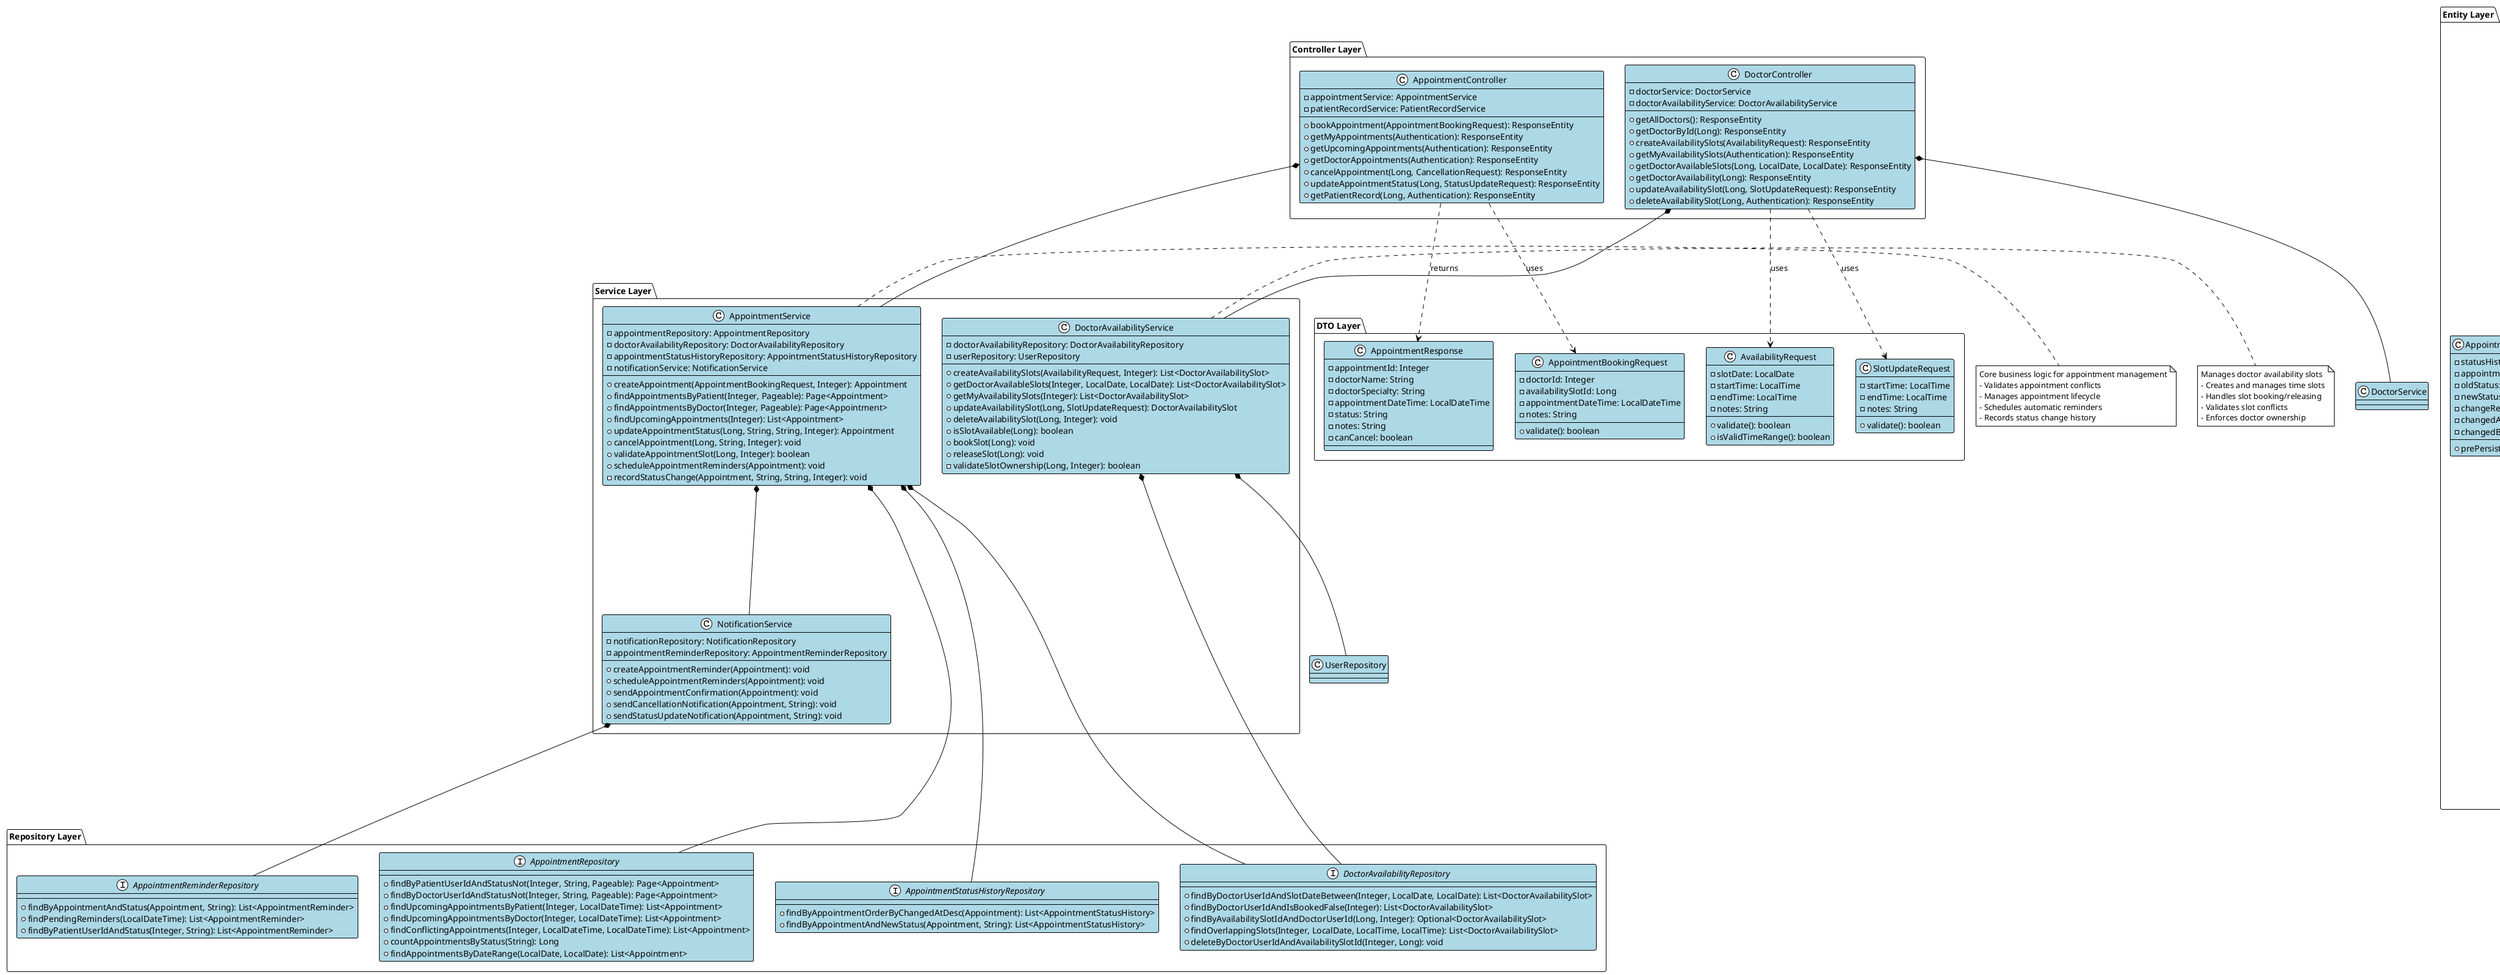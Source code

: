 @startuml
!theme plain
skinparam backgroundColor white
skinparam classBackgroundColor lightblue
skinparam interfaceBackgroundColor lightgreen

package "Controller Layer" {
    class AppointmentController {
        -appointmentService: AppointmentService
        -patientRecordService: PatientRecordService
        +bookAppointment(AppointmentBookingRequest): ResponseEntity
        +getMyAppointments(Authentication): ResponseEntity
        +getUpcomingAppointments(Authentication): ResponseEntity
        +getDoctorAppointments(Authentication): ResponseEntity
        +cancelAppointment(Long, CancellationRequest): ResponseEntity
        +updateAppointmentStatus(Long, StatusUpdateRequest): ResponseEntity
        +getPatientRecord(Long, Authentication): ResponseEntity
    }
    
    class DoctorController {
        -doctorService: DoctorService
        -doctorAvailabilityService: DoctorAvailabilityService
        +getAllDoctors(): ResponseEntity
        +getDoctorById(Long): ResponseEntity
        +createAvailabilitySlots(AvailabilityRequest): ResponseEntity
        +getMyAvailabilitySlots(Authentication): ResponseEntity
        +getDoctorAvailableSlots(Long, LocalDate, LocalDate): ResponseEntity
        +getDoctorAvailability(Long): ResponseEntity
        +updateAvailabilitySlot(Long, SlotUpdateRequest): ResponseEntity
        +deleteAvailabilitySlot(Long, Authentication): ResponseEntity
    }
}

package "Service Layer" {
    class AppointmentService {
        -appointmentRepository: AppointmentRepository
        -doctorAvailabilityRepository: DoctorAvailabilityRepository
        -appointmentStatusHistoryRepository: AppointmentStatusHistoryRepository
        -notificationService: NotificationService
        +createAppointment(AppointmentBookingRequest, Integer): Appointment
        +findAppointmentsByPatient(Integer, Pageable): Page<Appointment>
        +findAppointmentsByDoctor(Integer, Pageable): Page<Appointment>
        +findUpcomingAppointments(Integer): List<Appointment>
        +updateAppointmentStatus(Long, String, String, Integer): Appointment
        +cancelAppointment(Long, String, Integer): void
        +validateAppointmentSlot(Long, Integer): boolean
        +scheduleAppointmentReminders(Appointment): void
        -recordStatusChange(Appointment, String, String, Integer): void
    }
    
    class DoctorAvailabilityService {
        -doctorAvailabilityRepository: DoctorAvailabilityRepository
        -userRepository: UserRepository
        +createAvailabilitySlots(AvailabilityRequest, Integer): List<DoctorAvailabilitySlot>
        +getDoctorAvailableSlots(Integer, LocalDate, LocalDate): List<DoctorAvailabilitySlot>
        +getMyAvailabilitySlots(Integer): List<DoctorAvailabilitySlot>
        +updateAvailabilitySlot(Long, SlotUpdateRequest): DoctorAvailabilitySlot
        +deleteAvailabilitySlot(Long, Integer): void
        +isSlotAvailable(Long): boolean
        +bookSlot(Long): void
        +releaseSlot(Long): void
        -validateSlotOwnership(Long, Integer): boolean
    }
    
    class NotificationService {
        -notificationRepository: NotificationRepository
        -appointmentReminderRepository: AppointmentReminderRepository
        +createAppointmentReminder(Appointment): void
        +scheduleAppointmentReminders(Appointment): void
        +sendAppointmentConfirmation(Appointment): void
        +sendCancellationNotification(Appointment, String): void
        +sendStatusUpdateNotification(Appointment, String): void
    }
}

package "Entity Layer" {
    class Appointment {
        -appointmentId: Integer
        -patient: User
        -doctor: User
        -availabilitySlot: DoctorAvailabilitySlot
        -appointmentDateTime: LocalDateTime
        -durationMinutes: Integer
        -status: String
        -patientCancellationReason: String
        -doctorCancellationReason: String
        -appointmentNotes: String
        -createdAt: LocalDateTime
        -updatedAt: LocalDateTime
        +prePersist(): void
        +preUpdate(): void
        +isUpcoming(): boolean
        +canBeCancelled(): boolean
    }
    
    class DoctorAvailabilitySlot {
        -availabilitySlotId: Integer
        -doctor: User
        -slotDate: LocalDate
        -startTime: LocalTime
        -endTime: LocalTime
        -isBooked: Boolean
        -notes: String
        -createdAt: LocalDateTime
        -updatedAt: LocalDateTime
        +prePersist(): void
        +preUpdate(): void
        +isAvailable(): boolean
        +getDurationMinutes(): int
        +overlaps(DoctorAvailabilitySlot): boolean
    }
    
    class AppointmentStatusHistory {
        -statusHistoryId: Integer
        -appointment: Appointment
        -oldStatus: String
        -newStatus: String
        -changeReason: String
        -changedAt: LocalDateTime
        -changedBy: User
        +prePersist(): void
    }
    
    class User {
        -userId: Integer
        -username: String
        -passwordHash: String
        -email: String
        -firstName: String
        -lastName: String
        -specialty: String
        -role: Role
        -isActive: Boolean
        -createdAt: LocalDateTime
        -updatedAt: LocalDateTime
        -lastLoginAt: LocalDateTime
        +getFullName(): String
        +isDoctor(): boolean
        +isPatient(): boolean
        +getAuthorities(): Collection<GrantedAuthority>
        +isAccountNonExpired(): boolean
        +isAccountNonLocked(): boolean
        +isCredentialsNonExpired(): boolean
        +isEnabled(): boolean
    }
    
    class AppointmentReminder {
        -reminderId: Integer
        -appointment: Appointment
        -patient: User
        -reminderType: String
        -reminderDateTime: LocalDateTime
        -status: String
        -sentAt: LocalDateTime
        -acknowledgedAt: LocalDateTime
        -createdAt: LocalDateTime
        +isOverdue(): boolean
        +canBeSent(): boolean
    }
}

package "Repository Layer" {
    interface AppointmentRepository {
        +findByPatientUserIdAndStatusNot(Integer, String, Pageable): Page<Appointment>
        +findByDoctorUserIdAndStatusNot(Integer, String, Pageable): Page<Appointment>
        +findUpcomingAppointmentsByPatient(Integer, LocalDateTime): List<Appointment>
        +findUpcomingAppointmentsByDoctor(Integer, LocalDateTime): List<Appointment>
        +findConflictingAppointments(Integer, LocalDateTime, LocalDateTime): List<Appointment>
        +countAppointmentsByStatus(String): Long
        +findAppointmentsByDateRange(LocalDate, LocalDate): List<Appointment>
    }
    
    interface DoctorAvailabilityRepository {
        +findByDoctorUserIdAndSlotDateBetween(Integer, LocalDate, LocalDate): List<DoctorAvailabilitySlot>
        +findByDoctorUserIdAndIsBookedFalse(Integer): List<DoctorAvailabilitySlot>
        +findByAvailabilitySlotIdAndDoctorUserId(Long, Integer): Optional<DoctorAvailabilitySlot>
        +findOverlappingSlots(Integer, LocalDate, LocalTime, LocalTime): List<DoctorAvailabilitySlot>
        +deleteByDoctorUserIdAndAvailabilitySlotId(Integer, Long): void
    }
    
    interface AppointmentStatusHistoryRepository {
        +findByAppointmentOrderByChangedAtDesc(Appointment): List<AppointmentStatusHistory>
        +findByAppointmentAndNewStatus(Appointment, String): List<AppointmentStatusHistory>
    }
    
    interface AppointmentReminderRepository {
        +findByAppointmentAndStatus(Appointment, String): List<AppointmentReminder>
        +findPendingReminders(LocalDateTime): List<AppointmentReminder>
        +findByPatientUserIdAndStatus(Integer, String): List<AppointmentReminder>
    }
}

package "DTO Layer" {
    class AppointmentBookingRequest {
        -doctorId: Integer
        -availabilitySlotId: Long
        -appointmentDateTime: LocalDateTime
        -notes: String
        +validate(): boolean
    }
    
    class AppointmentResponse {
        -appointmentId: Integer
        -doctorName: String
        -doctorSpecialty: String
        -appointmentDateTime: LocalDateTime
        -status: String
        -notes: String
        -canCancel: boolean
    }
    
    class AvailabilityRequest {
        -slotDate: LocalDate
        -startTime: LocalTime
        -endTime: LocalTime
        -notes: String
        +validate(): boolean
        +isValidTimeRange(): boolean
    }
    
    class SlotUpdateRequest {
        -startTime: LocalTime
        -endTime: LocalTime
        -notes: String
        +validate(): boolean
    }
}

' Relationships
AppointmentController *-- AppointmentService
DoctorController *-- DoctorAvailabilityService
DoctorController *-- DoctorService

AppointmentService *-- AppointmentRepository
AppointmentService *-- DoctorAvailabilityRepository
AppointmentService *-- AppointmentStatusHistoryRepository
AppointmentService *-- NotificationService

DoctorAvailabilityService *-- DoctorAvailabilityRepository
DoctorAvailabilityService *-- UserRepository

NotificationService *-- AppointmentReminderRepository

Appointment }o--|| User : "patient"
Appointment }o--|| User : "doctor"
Appointment }o--|| DoctorAvailabilitySlot : "uses"
Appointment ||--o{ AppointmentStatusHistory : "has history"
Appointment ||--o{ AppointmentReminder : "generates"

AppointmentStatusHistory }o--|| User : "changed by"
AppointmentReminder }o--|| User : "sent to"

DoctorAvailabilitySlot }o--|| User : "belongs to"

AppointmentController ..> AppointmentBookingRequest : "uses"
AppointmentController ..> AppointmentResponse : "returns"
DoctorController ..> AvailabilityRequest : "uses"
DoctorController ..> SlotUpdateRequest : "uses"

note right of AppointmentService
    Core business logic for appointment management
    - Validates appointment conflicts
    - Manages appointment lifecycle
    - Schedules automatic reminders
    - Records status change history
end note

note right of DoctorAvailabilityService
    Manages doctor availability slots
    - Creates and manages time slots
    - Handles slot booking/releasing
    - Validates slot conflicts
    - Enforces doctor ownership
end note

note right of Appointment
    Main appointment entity
    - Links patient and doctor
    - Tracks appointment status
    - Maintains audit trail
    - Supports cancellation reasons
end note

@enduml